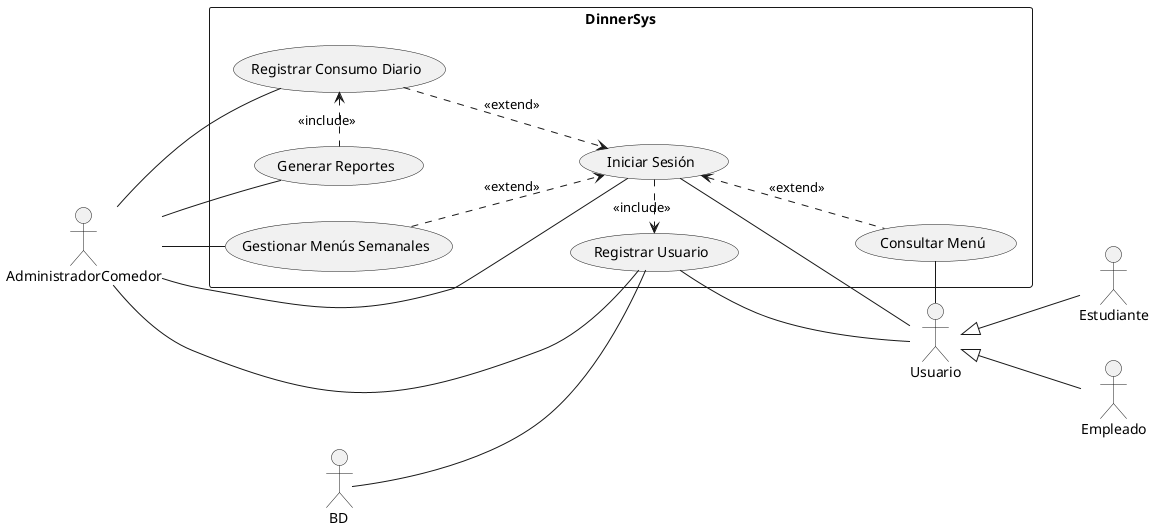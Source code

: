 @startuml casosDeUso
left to right direction

actor BD
actor Estudiante
actor Empleado
actor Usuario
actor AdministradorComedor

rectangle "DinnerSys" {

    usecase "Registrar Usuario" as UC1
    usecase "Consultar Menú" as UC2
    usecase "Gestionar Menús Semanales" as UC3
    usecase "Registrar Consumo Diario" as UC4
    usecase "Generar Reportes" as UC5
    usecase "Iniciar Sesión" as UC6

    Estudiante -up-|> Usuario
    Empleado -up-|> Usuario

    Usuario -right- UC1
    Usuario -right- UC2
    Usuario -up- UC6
    
    AdministradorComedor -- UC1
    AdministradorComedor -- UC3
    AdministradorComedor -- UC4
    AdministradorComedor -- UC5
    AdministradorComedor - UC6
    
    BD -- UC1

    UC3 ..> UC6 : <<extend>>

    UC4 ..> UC6 : <<extend>>
    UC4 <. UC5 : <<include>>

    UC6 .> UC1 : <<include>>
    UC6 <.. UC2 : <<extend>> 
    
}
@enduml